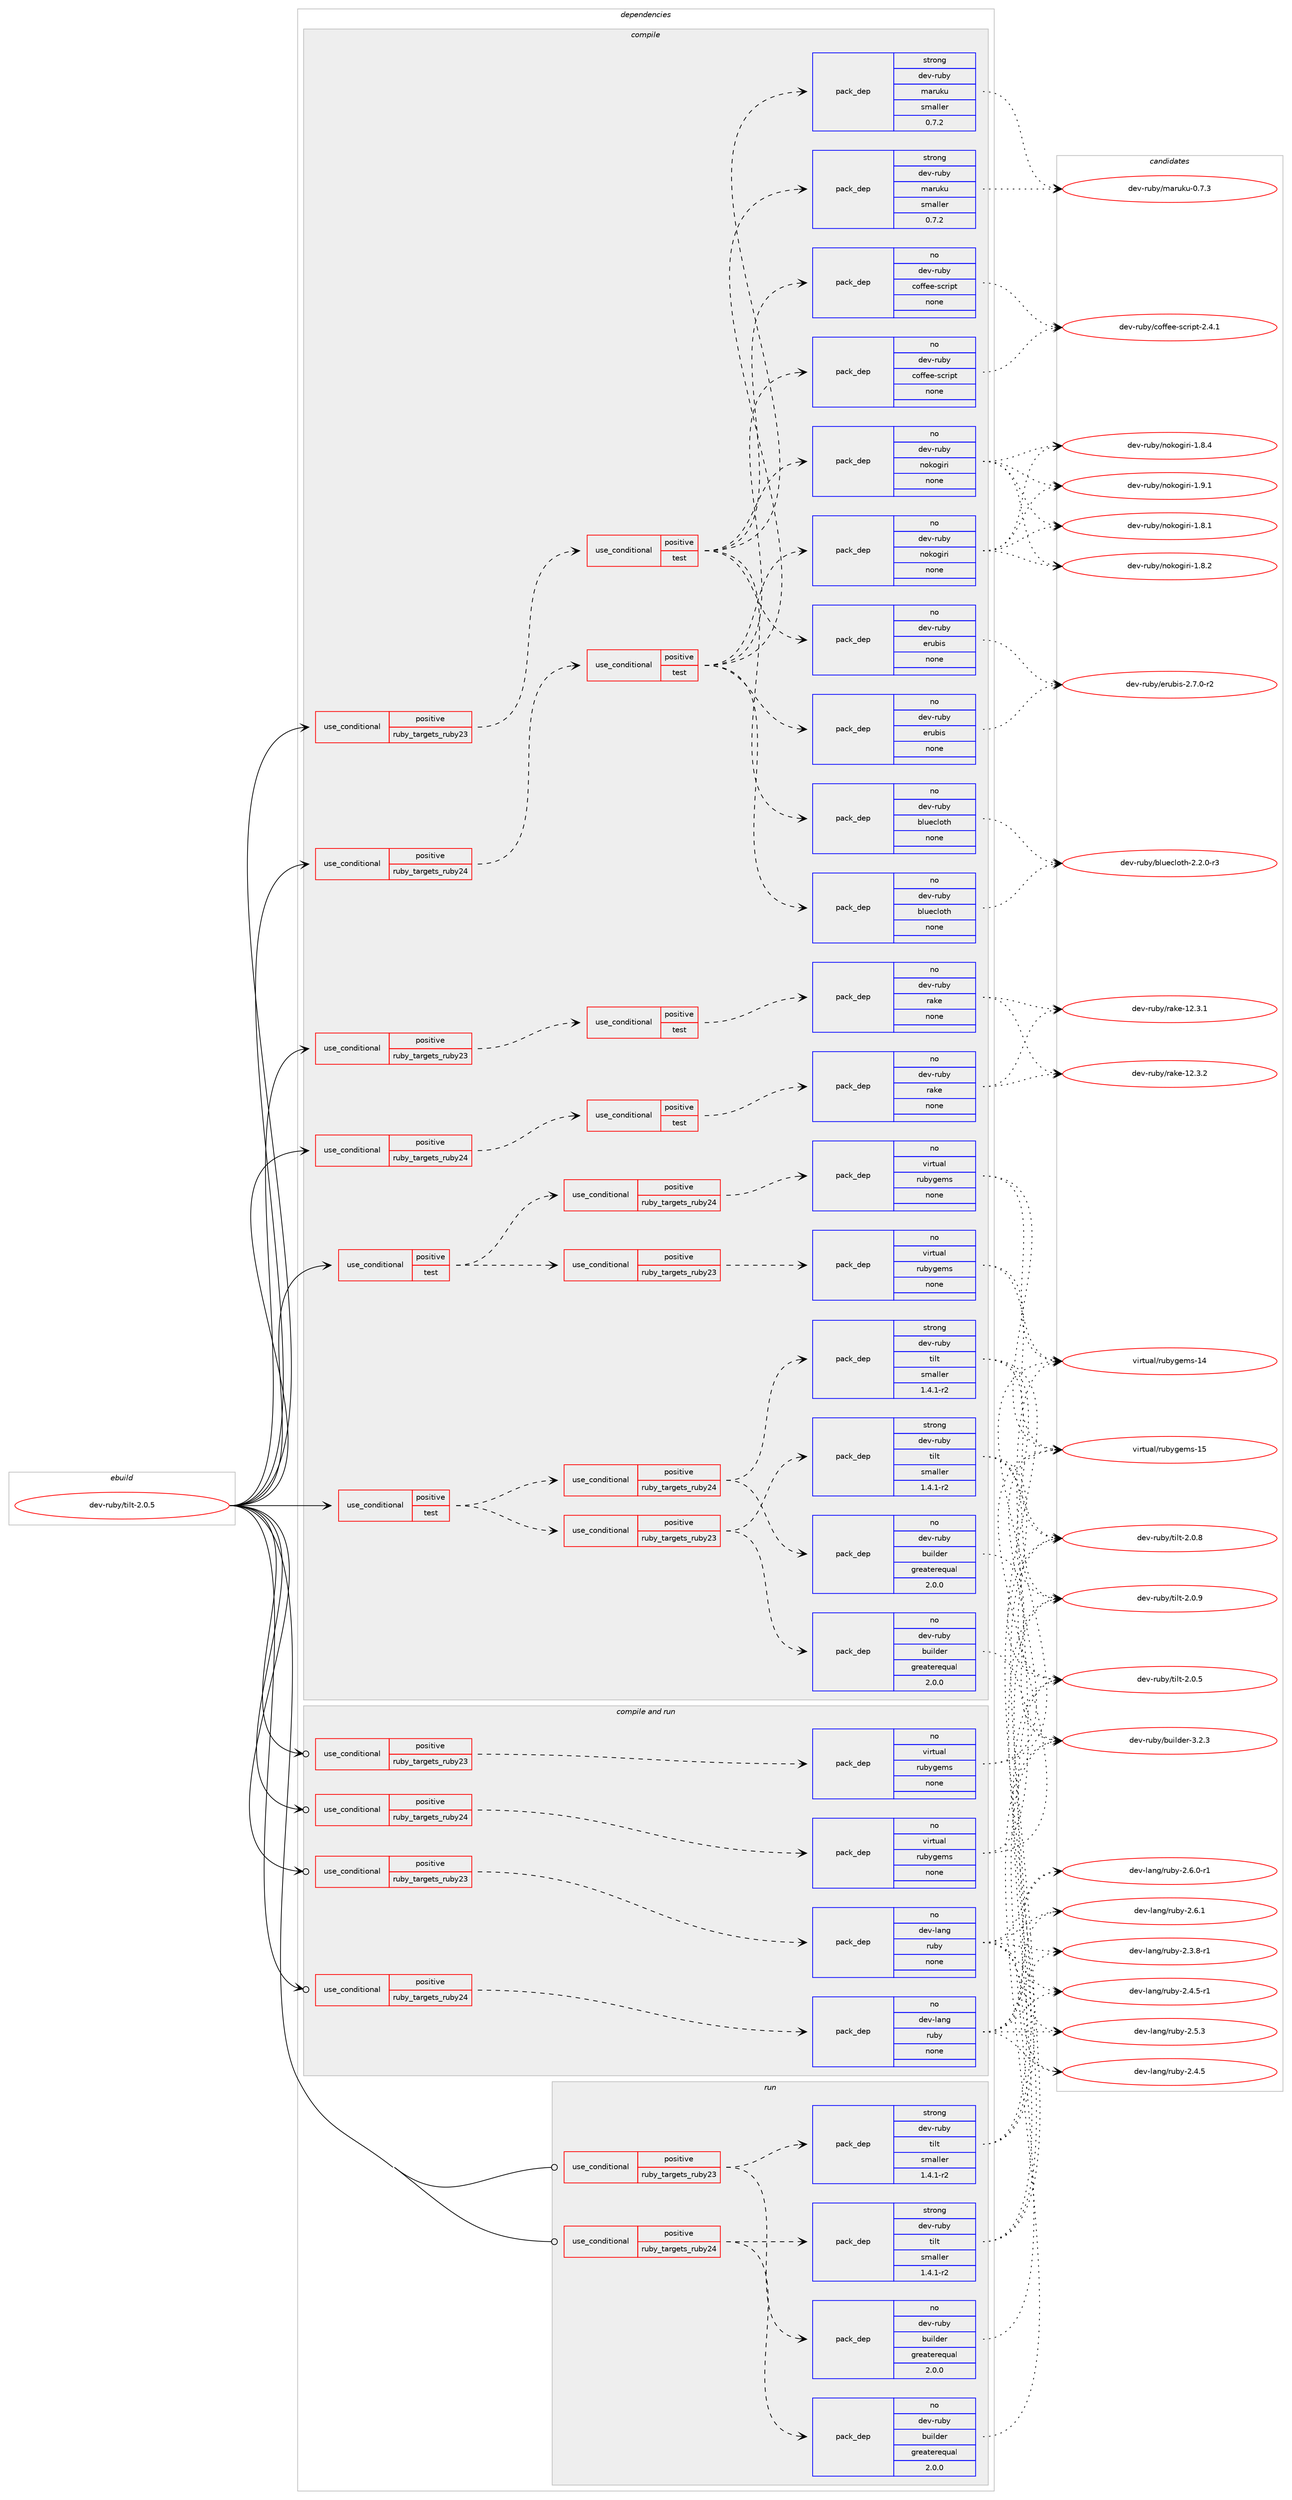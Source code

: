 digraph prolog {

# *************
# Graph options
# *************

newrank=true;
concentrate=true;
compound=true;
graph [rankdir=LR,fontname=Helvetica,fontsize=10,ranksep=1.5];#, ranksep=2.5, nodesep=0.2];
edge  [arrowhead=vee];
node  [fontname=Helvetica,fontsize=10];

# **********
# The ebuild
# **********

subgraph cluster_leftcol {
color=gray;
rank=same;
label=<<i>ebuild</i>>;
id [label="dev-ruby/tilt-2.0.5", color=red, width=4, href="../dev-ruby/tilt-2.0.5.svg"];
}

# ****************
# The dependencies
# ****************

subgraph cluster_midcol {
color=gray;
label=<<i>dependencies</i>>;
subgraph cluster_compile {
fillcolor="#eeeeee";
style=filled;
label=<<i>compile</i>>;
subgraph cond420388 {
dependency1533603 [label=<<TABLE BORDER="0" CELLBORDER="1" CELLSPACING="0" CELLPADDING="4"><TR><TD ROWSPAN="3" CELLPADDING="10">use_conditional</TD></TR><TR><TD>positive</TD></TR><TR><TD>ruby_targets_ruby23</TD></TR></TABLE>>, shape=none, color=red];
subgraph cond420389 {
dependency1533604 [label=<<TABLE BORDER="0" CELLBORDER="1" CELLSPACING="0" CELLPADDING="4"><TR><TD ROWSPAN="3" CELLPADDING="10">use_conditional</TD></TR><TR><TD>positive</TD></TR><TR><TD>test</TD></TR></TABLE>>, shape=none, color=red];
subgraph pack1089699 {
dependency1533605 [label=<<TABLE BORDER="0" CELLBORDER="1" CELLSPACING="0" CELLPADDING="4" WIDTH="220"><TR><TD ROWSPAN="6" CELLPADDING="30">pack_dep</TD></TR><TR><TD WIDTH="110">no</TD></TR><TR><TD>dev-ruby</TD></TR><TR><TD>bluecloth</TD></TR><TR><TD>none</TD></TR><TR><TD></TD></TR></TABLE>>, shape=none, color=blue];
}
dependency1533604:e -> dependency1533605:w [weight=20,style="dashed",arrowhead="vee"];
subgraph pack1089700 {
dependency1533606 [label=<<TABLE BORDER="0" CELLBORDER="1" CELLSPACING="0" CELLPADDING="4" WIDTH="220"><TR><TD ROWSPAN="6" CELLPADDING="30">pack_dep</TD></TR><TR><TD WIDTH="110">no</TD></TR><TR><TD>dev-ruby</TD></TR><TR><TD>coffee-script</TD></TR><TR><TD>none</TD></TR><TR><TD></TD></TR></TABLE>>, shape=none, color=blue];
}
dependency1533604:e -> dependency1533606:w [weight=20,style="dashed",arrowhead="vee"];
subgraph pack1089701 {
dependency1533607 [label=<<TABLE BORDER="0" CELLBORDER="1" CELLSPACING="0" CELLPADDING="4" WIDTH="220"><TR><TD ROWSPAN="6" CELLPADDING="30">pack_dep</TD></TR><TR><TD WIDTH="110">no</TD></TR><TR><TD>dev-ruby</TD></TR><TR><TD>erubis</TD></TR><TR><TD>none</TD></TR><TR><TD></TD></TR></TABLE>>, shape=none, color=blue];
}
dependency1533604:e -> dependency1533607:w [weight=20,style="dashed",arrowhead="vee"];
subgraph pack1089702 {
dependency1533608 [label=<<TABLE BORDER="0" CELLBORDER="1" CELLSPACING="0" CELLPADDING="4" WIDTH="220"><TR><TD ROWSPAN="6" CELLPADDING="30">pack_dep</TD></TR><TR><TD WIDTH="110">no</TD></TR><TR><TD>dev-ruby</TD></TR><TR><TD>nokogiri</TD></TR><TR><TD>none</TD></TR><TR><TD></TD></TR></TABLE>>, shape=none, color=blue];
}
dependency1533604:e -> dependency1533608:w [weight=20,style="dashed",arrowhead="vee"];
subgraph pack1089703 {
dependency1533609 [label=<<TABLE BORDER="0" CELLBORDER="1" CELLSPACING="0" CELLPADDING="4" WIDTH="220"><TR><TD ROWSPAN="6" CELLPADDING="30">pack_dep</TD></TR><TR><TD WIDTH="110">strong</TD></TR><TR><TD>dev-ruby</TD></TR><TR><TD>maruku</TD></TR><TR><TD>smaller</TD></TR><TR><TD>0.7.2</TD></TR></TABLE>>, shape=none, color=blue];
}
dependency1533604:e -> dependency1533609:w [weight=20,style="dashed",arrowhead="vee"];
}
dependency1533603:e -> dependency1533604:w [weight=20,style="dashed",arrowhead="vee"];
}
id:e -> dependency1533603:w [weight=20,style="solid",arrowhead="vee"];
subgraph cond420390 {
dependency1533610 [label=<<TABLE BORDER="0" CELLBORDER="1" CELLSPACING="0" CELLPADDING="4"><TR><TD ROWSPAN="3" CELLPADDING="10">use_conditional</TD></TR><TR><TD>positive</TD></TR><TR><TD>ruby_targets_ruby23</TD></TR></TABLE>>, shape=none, color=red];
subgraph cond420391 {
dependency1533611 [label=<<TABLE BORDER="0" CELLBORDER="1" CELLSPACING="0" CELLPADDING="4"><TR><TD ROWSPAN="3" CELLPADDING="10">use_conditional</TD></TR><TR><TD>positive</TD></TR><TR><TD>test</TD></TR></TABLE>>, shape=none, color=red];
subgraph pack1089704 {
dependency1533612 [label=<<TABLE BORDER="0" CELLBORDER="1" CELLSPACING="0" CELLPADDING="4" WIDTH="220"><TR><TD ROWSPAN="6" CELLPADDING="30">pack_dep</TD></TR><TR><TD WIDTH="110">no</TD></TR><TR><TD>dev-ruby</TD></TR><TR><TD>rake</TD></TR><TR><TD>none</TD></TR><TR><TD></TD></TR></TABLE>>, shape=none, color=blue];
}
dependency1533611:e -> dependency1533612:w [weight=20,style="dashed",arrowhead="vee"];
}
dependency1533610:e -> dependency1533611:w [weight=20,style="dashed",arrowhead="vee"];
}
id:e -> dependency1533610:w [weight=20,style="solid",arrowhead="vee"];
subgraph cond420392 {
dependency1533613 [label=<<TABLE BORDER="0" CELLBORDER="1" CELLSPACING="0" CELLPADDING="4"><TR><TD ROWSPAN="3" CELLPADDING="10">use_conditional</TD></TR><TR><TD>positive</TD></TR><TR><TD>ruby_targets_ruby24</TD></TR></TABLE>>, shape=none, color=red];
subgraph cond420393 {
dependency1533614 [label=<<TABLE BORDER="0" CELLBORDER="1" CELLSPACING="0" CELLPADDING="4"><TR><TD ROWSPAN="3" CELLPADDING="10">use_conditional</TD></TR><TR><TD>positive</TD></TR><TR><TD>test</TD></TR></TABLE>>, shape=none, color=red];
subgraph pack1089705 {
dependency1533615 [label=<<TABLE BORDER="0" CELLBORDER="1" CELLSPACING="0" CELLPADDING="4" WIDTH="220"><TR><TD ROWSPAN="6" CELLPADDING="30">pack_dep</TD></TR><TR><TD WIDTH="110">no</TD></TR><TR><TD>dev-ruby</TD></TR><TR><TD>bluecloth</TD></TR><TR><TD>none</TD></TR><TR><TD></TD></TR></TABLE>>, shape=none, color=blue];
}
dependency1533614:e -> dependency1533615:w [weight=20,style="dashed",arrowhead="vee"];
subgraph pack1089706 {
dependency1533616 [label=<<TABLE BORDER="0" CELLBORDER="1" CELLSPACING="0" CELLPADDING="4" WIDTH="220"><TR><TD ROWSPAN="6" CELLPADDING="30">pack_dep</TD></TR><TR><TD WIDTH="110">no</TD></TR><TR><TD>dev-ruby</TD></TR><TR><TD>coffee-script</TD></TR><TR><TD>none</TD></TR><TR><TD></TD></TR></TABLE>>, shape=none, color=blue];
}
dependency1533614:e -> dependency1533616:w [weight=20,style="dashed",arrowhead="vee"];
subgraph pack1089707 {
dependency1533617 [label=<<TABLE BORDER="0" CELLBORDER="1" CELLSPACING="0" CELLPADDING="4" WIDTH="220"><TR><TD ROWSPAN="6" CELLPADDING="30">pack_dep</TD></TR><TR><TD WIDTH="110">no</TD></TR><TR><TD>dev-ruby</TD></TR><TR><TD>erubis</TD></TR><TR><TD>none</TD></TR><TR><TD></TD></TR></TABLE>>, shape=none, color=blue];
}
dependency1533614:e -> dependency1533617:w [weight=20,style="dashed",arrowhead="vee"];
subgraph pack1089708 {
dependency1533618 [label=<<TABLE BORDER="0" CELLBORDER="1" CELLSPACING="0" CELLPADDING="4" WIDTH="220"><TR><TD ROWSPAN="6" CELLPADDING="30">pack_dep</TD></TR><TR><TD WIDTH="110">no</TD></TR><TR><TD>dev-ruby</TD></TR><TR><TD>nokogiri</TD></TR><TR><TD>none</TD></TR><TR><TD></TD></TR></TABLE>>, shape=none, color=blue];
}
dependency1533614:e -> dependency1533618:w [weight=20,style="dashed",arrowhead="vee"];
subgraph pack1089709 {
dependency1533619 [label=<<TABLE BORDER="0" CELLBORDER="1" CELLSPACING="0" CELLPADDING="4" WIDTH="220"><TR><TD ROWSPAN="6" CELLPADDING="30">pack_dep</TD></TR><TR><TD WIDTH="110">strong</TD></TR><TR><TD>dev-ruby</TD></TR><TR><TD>maruku</TD></TR><TR><TD>smaller</TD></TR><TR><TD>0.7.2</TD></TR></TABLE>>, shape=none, color=blue];
}
dependency1533614:e -> dependency1533619:w [weight=20,style="dashed",arrowhead="vee"];
}
dependency1533613:e -> dependency1533614:w [weight=20,style="dashed",arrowhead="vee"];
}
id:e -> dependency1533613:w [weight=20,style="solid",arrowhead="vee"];
subgraph cond420394 {
dependency1533620 [label=<<TABLE BORDER="0" CELLBORDER="1" CELLSPACING="0" CELLPADDING="4"><TR><TD ROWSPAN="3" CELLPADDING="10">use_conditional</TD></TR><TR><TD>positive</TD></TR><TR><TD>ruby_targets_ruby24</TD></TR></TABLE>>, shape=none, color=red];
subgraph cond420395 {
dependency1533621 [label=<<TABLE BORDER="0" CELLBORDER="1" CELLSPACING="0" CELLPADDING="4"><TR><TD ROWSPAN="3" CELLPADDING="10">use_conditional</TD></TR><TR><TD>positive</TD></TR><TR><TD>test</TD></TR></TABLE>>, shape=none, color=red];
subgraph pack1089710 {
dependency1533622 [label=<<TABLE BORDER="0" CELLBORDER="1" CELLSPACING="0" CELLPADDING="4" WIDTH="220"><TR><TD ROWSPAN="6" CELLPADDING="30">pack_dep</TD></TR><TR><TD WIDTH="110">no</TD></TR><TR><TD>dev-ruby</TD></TR><TR><TD>rake</TD></TR><TR><TD>none</TD></TR><TR><TD></TD></TR></TABLE>>, shape=none, color=blue];
}
dependency1533621:e -> dependency1533622:w [weight=20,style="dashed",arrowhead="vee"];
}
dependency1533620:e -> dependency1533621:w [weight=20,style="dashed",arrowhead="vee"];
}
id:e -> dependency1533620:w [weight=20,style="solid",arrowhead="vee"];
subgraph cond420396 {
dependency1533623 [label=<<TABLE BORDER="0" CELLBORDER="1" CELLSPACING="0" CELLPADDING="4"><TR><TD ROWSPAN="3" CELLPADDING="10">use_conditional</TD></TR><TR><TD>positive</TD></TR><TR><TD>test</TD></TR></TABLE>>, shape=none, color=red];
subgraph cond420397 {
dependency1533624 [label=<<TABLE BORDER="0" CELLBORDER="1" CELLSPACING="0" CELLPADDING="4"><TR><TD ROWSPAN="3" CELLPADDING="10">use_conditional</TD></TR><TR><TD>positive</TD></TR><TR><TD>ruby_targets_ruby23</TD></TR></TABLE>>, shape=none, color=red];
subgraph pack1089711 {
dependency1533625 [label=<<TABLE BORDER="0" CELLBORDER="1" CELLSPACING="0" CELLPADDING="4" WIDTH="220"><TR><TD ROWSPAN="6" CELLPADDING="30">pack_dep</TD></TR><TR><TD WIDTH="110">no</TD></TR><TR><TD>dev-ruby</TD></TR><TR><TD>builder</TD></TR><TR><TD>greaterequal</TD></TR><TR><TD>2.0.0</TD></TR></TABLE>>, shape=none, color=blue];
}
dependency1533624:e -> dependency1533625:w [weight=20,style="dashed",arrowhead="vee"];
subgraph pack1089712 {
dependency1533626 [label=<<TABLE BORDER="0" CELLBORDER="1" CELLSPACING="0" CELLPADDING="4" WIDTH="220"><TR><TD ROWSPAN="6" CELLPADDING="30">pack_dep</TD></TR><TR><TD WIDTH="110">strong</TD></TR><TR><TD>dev-ruby</TD></TR><TR><TD>tilt</TD></TR><TR><TD>smaller</TD></TR><TR><TD>1.4.1-r2</TD></TR></TABLE>>, shape=none, color=blue];
}
dependency1533624:e -> dependency1533626:w [weight=20,style="dashed",arrowhead="vee"];
}
dependency1533623:e -> dependency1533624:w [weight=20,style="dashed",arrowhead="vee"];
subgraph cond420398 {
dependency1533627 [label=<<TABLE BORDER="0" CELLBORDER="1" CELLSPACING="0" CELLPADDING="4"><TR><TD ROWSPAN="3" CELLPADDING="10">use_conditional</TD></TR><TR><TD>positive</TD></TR><TR><TD>ruby_targets_ruby24</TD></TR></TABLE>>, shape=none, color=red];
subgraph pack1089713 {
dependency1533628 [label=<<TABLE BORDER="0" CELLBORDER="1" CELLSPACING="0" CELLPADDING="4" WIDTH="220"><TR><TD ROWSPAN="6" CELLPADDING="30">pack_dep</TD></TR><TR><TD WIDTH="110">no</TD></TR><TR><TD>dev-ruby</TD></TR><TR><TD>builder</TD></TR><TR><TD>greaterequal</TD></TR><TR><TD>2.0.0</TD></TR></TABLE>>, shape=none, color=blue];
}
dependency1533627:e -> dependency1533628:w [weight=20,style="dashed",arrowhead="vee"];
subgraph pack1089714 {
dependency1533629 [label=<<TABLE BORDER="0" CELLBORDER="1" CELLSPACING="0" CELLPADDING="4" WIDTH="220"><TR><TD ROWSPAN="6" CELLPADDING="30">pack_dep</TD></TR><TR><TD WIDTH="110">strong</TD></TR><TR><TD>dev-ruby</TD></TR><TR><TD>tilt</TD></TR><TR><TD>smaller</TD></TR><TR><TD>1.4.1-r2</TD></TR></TABLE>>, shape=none, color=blue];
}
dependency1533627:e -> dependency1533629:w [weight=20,style="dashed",arrowhead="vee"];
}
dependency1533623:e -> dependency1533627:w [weight=20,style="dashed",arrowhead="vee"];
}
id:e -> dependency1533623:w [weight=20,style="solid",arrowhead="vee"];
subgraph cond420399 {
dependency1533630 [label=<<TABLE BORDER="0" CELLBORDER="1" CELLSPACING="0" CELLPADDING="4"><TR><TD ROWSPAN="3" CELLPADDING="10">use_conditional</TD></TR><TR><TD>positive</TD></TR><TR><TD>test</TD></TR></TABLE>>, shape=none, color=red];
subgraph cond420400 {
dependency1533631 [label=<<TABLE BORDER="0" CELLBORDER="1" CELLSPACING="0" CELLPADDING="4"><TR><TD ROWSPAN="3" CELLPADDING="10">use_conditional</TD></TR><TR><TD>positive</TD></TR><TR><TD>ruby_targets_ruby23</TD></TR></TABLE>>, shape=none, color=red];
subgraph pack1089715 {
dependency1533632 [label=<<TABLE BORDER="0" CELLBORDER="1" CELLSPACING="0" CELLPADDING="4" WIDTH="220"><TR><TD ROWSPAN="6" CELLPADDING="30">pack_dep</TD></TR><TR><TD WIDTH="110">no</TD></TR><TR><TD>virtual</TD></TR><TR><TD>rubygems</TD></TR><TR><TD>none</TD></TR><TR><TD></TD></TR></TABLE>>, shape=none, color=blue];
}
dependency1533631:e -> dependency1533632:w [weight=20,style="dashed",arrowhead="vee"];
}
dependency1533630:e -> dependency1533631:w [weight=20,style="dashed",arrowhead="vee"];
subgraph cond420401 {
dependency1533633 [label=<<TABLE BORDER="0" CELLBORDER="1" CELLSPACING="0" CELLPADDING="4"><TR><TD ROWSPAN="3" CELLPADDING="10">use_conditional</TD></TR><TR><TD>positive</TD></TR><TR><TD>ruby_targets_ruby24</TD></TR></TABLE>>, shape=none, color=red];
subgraph pack1089716 {
dependency1533634 [label=<<TABLE BORDER="0" CELLBORDER="1" CELLSPACING="0" CELLPADDING="4" WIDTH="220"><TR><TD ROWSPAN="6" CELLPADDING="30">pack_dep</TD></TR><TR><TD WIDTH="110">no</TD></TR><TR><TD>virtual</TD></TR><TR><TD>rubygems</TD></TR><TR><TD>none</TD></TR><TR><TD></TD></TR></TABLE>>, shape=none, color=blue];
}
dependency1533633:e -> dependency1533634:w [weight=20,style="dashed",arrowhead="vee"];
}
dependency1533630:e -> dependency1533633:w [weight=20,style="dashed",arrowhead="vee"];
}
id:e -> dependency1533630:w [weight=20,style="solid",arrowhead="vee"];
}
subgraph cluster_compileandrun {
fillcolor="#eeeeee";
style=filled;
label=<<i>compile and run</i>>;
subgraph cond420402 {
dependency1533635 [label=<<TABLE BORDER="0" CELLBORDER="1" CELLSPACING="0" CELLPADDING="4"><TR><TD ROWSPAN="3" CELLPADDING="10">use_conditional</TD></TR><TR><TD>positive</TD></TR><TR><TD>ruby_targets_ruby23</TD></TR></TABLE>>, shape=none, color=red];
subgraph pack1089717 {
dependency1533636 [label=<<TABLE BORDER="0" CELLBORDER="1" CELLSPACING="0" CELLPADDING="4" WIDTH="220"><TR><TD ROWSPAN="6" CELLPADDING="30">pack_dep</TD></TR><TR><TD WIDTH="110">no</TD></TR><TR><TD>dev-lang</TD></TR><TR><TD>ruby</TD></TR><TR><TD>none</TD></TR><TR><TD></TD></TR></TABLE>>, shape=none, color=blue];
}
dependency1533635:e -> dependency1533636:w [weight=20,style="dashed",arrowhead="vee"];
}
id:e -> dependency1533635:w [weight=20,style="solid",arrowhead="odotvee"];
subgraph cond420403 {
dependency1533637 [label=<<TABLE BORDER="0" CELLBORDER="1" CELLSPACING="0" CELLPADDING="4"><TR><TD ROWSPAN="3" CELLPADDING="10">use_conditional</TD></TR><TR><TD>positive</TD></TR><TR><TD>ruby_targets_ruby23</TD></TR></TABLE>>, shape=none, color=red];
subgraph pack1089718 {
dependency1533638 [label=<<TABLE BORDER="0" CELLBORDER="1" CELLSPACING="0" CELLPADDING="4" WIDTH="220"><TR><TD ROWSPAN="6" CELLPADDING="30">pack_dep</TD></TR><TR><TD WIDTH="110">no</TD></TR><TR><TD>virtual</TD></TR><TR><TD>rubygems</TD></TR><TR><TD>none</TD></TR><TR><TD></TD></TR></TABLE>>, shape=none, color=blue];
}
dependency1533637:e -> dependency1533638:w [weight=20,style="dashed",arrowhead="vee"];
}
id:e -> dependency1533637:w [weight=20,style="solid",arrowhead="odotvee"];
subgraph cond420404 {
dependency1533639 [label=<<TABLE BORDER="0" CELLBORDER="1" CELLSPACING="0" CELLPADDING="4"><TR><TD ROWSPAN="3" CELLPADDING="10">use_conditional</TD></TR><TR><TD>positive</TD></TR><TR><TD>ruby_targets_ruby24</TD></TR></TABLE>>, shape=none, color=red];
subgraph pack1089719 {
dependency1533640 [label=<<TABLE BORDER="0" CELLBORDER="1" CELLSPACING="0" CELLPADDING="4" WIDTH="220"><TR><TD ROWSPAN="6" CELLPADDING="30">pack_dep</TD></TR><TR><TD WIDTH="110">no</TD></TR><TR><TD>dev-lang</TD></TR><TR><TD>ruby</TD></TR><TR><TD>none</TD></TR><TR><TD></TD></TR></TABLE>>, shape=none, color=blue];
}
dependency1533639:e -> dependency1533640:w [weight=20,style="dashed",arrowhead="vee"];
}
id:e -> dependency1533639:w [weight=20,style="solid",arrowhead="odotvee"];
subgraph cond420405 {
dependency1533641 [label=<<TABLE BORDER="0" CELLBORDER="1" CELLSPACING="0" CELLPADDING="4"><TR><TD ROWSPAN="3" CELLPADDING="10">use_conditional</TD></TR><TR><TD>positive</TD></TR><TR><TD>ruby_targets_ruby24</TD></TR></TABLE>>, shape=none, color=red];
subgraph pack1089720 {
dependency1533642 [label=<<TABLE BORDER="0" CELLBORDER="1" CELLSPACING="0" CELLPADDING="4" WIDTH="220"><TR><TD ROWSPAN="6" CELLPADDING="30">pack_dep</TD></TR><TR><TD WIDTH="110">no</TD></TR><TR><TD>virtual</TD></TR><TR><TD>rubygems</TD></TR><TR><TD>none</TD></TR><TR><TD></TD></TR></TABLE>>, shape=none, color=blue];
}
dependency1533641:e -> dependency1533642:w [weight=20,style="dashed",arrowhead="vee"];
}
id:e -> dependency1533641:w [weight=20,style="solid",arrowhead="odotvee"];
}
subgraph cluster_run {
fillcolor="#eeeeee";
style=filled;
label=<<i>run</i>>;
subgraph cond420406 {
dependency1533643 [label=<<TABLE BORDER="0" CELLBORDER="1" CELLSPACING="0" CELLPADDING="4"><TR><TD ROWSPAN="3" CELLPADDING="10">use_conditional</TD></TR><TR><TD>positive</TD></TR><TR><TD>ruby_targets_ruby23</TD></TR></TABLE>>, shape=none, color=red];
subgraph pack1089721 {
dependency1533644 [label=<<TABLE BORDER="0" CELLBORDER="1" CELLSPACING="0" CELLPADDING="4" WIDTH="220"><TR><TD ROWSPAN="6" CELLPADDING="30">pack_dep</TD></TR><TR><TD WIDTH="110">no</TD></TR><TR><TD>dev-ruby</TD></TR><TR><TD>builder</TD></TR><TR><TD>greaterequal</TD></TR><TR><TD>2.0.0</TD></TR></TABLE>>, shape=none, color=blue];
}
dependency1533643:e -> dependency1533644:w [weight=20,style="dashed",arrowhead="vee"];
subgraph pack1089722 {
dependency1533645 [label=<<TABLE BORDER="0" CELLBORDER="1" CELLSPACING="0" CELLPADDING="4" WIDTH="220"><TR><TD ROWSPAN="6" CELLPADDING="30">pack_dep</TD></TR><TR><TD WIDTH="110">strong</TD></TR><TR><TD>dev-ruby</TD></TR><TR><TD>tilt</TD></TR><TR><TD>smaller</TD></TR><TR><TD>1.4.1-r2</TD></TR></TABLE>>, shape=none, color=blue];
}
dependency1533643:e -> dependency1533645:w [weight=20,style="dashed",arrowhead="vee"];
}
id:e -> dependency1533643:w [weight=20,style="solid",arrowhead="odot"];
subgraph cond420407 {
dependency1533646 [label=<<TABLE BORDER="0" CELLBORDER="1" CELLSPACING="0" CELLPADDING="4"><TR><TD ROWSPAN="3" CELLPADDING="10">use_conditional</TD></TR><TR><TD>positive</TD></TR><TR><TD>ruby_targets_ruby24</TD></TR></TABLE>>, shape=none, color=red];
subgraph pack1089723 {
dependency1533647 [label=<<TABLE BORDER="0" CELLBORDER="1" CELLSPACING="0" CELLPADDING="4" WIDTH="220"><TR><TD ROWSPAN="6" CELLPADDING="30">pack_dep</TD></TR><TR><TD WIDTH="110">no</TD></TR><TR><TD>dev-ruby</TD></TR><TR><TD>builder</TD></TR><TR><TD>greaterequal</TD></TR><TR><TD>2.0.0</TD></TR></TABLE>>, shape=none, color=blue];
}
dependency1533646:e -> dependency1533647:w [weight=20,style="dashed",arrowhead="vee"];
subgraph pack1089724 {
dependency1533648 [label=<<TABLE BORDER="0" CELLBORDER="1" CELLSPACING="0" CELLPADDING="4" WIDTH="220"><TR><TD ROWSPAN="6" CELLPADDING="30">pack_dep</TD></TR><TR><TD WIDTH="110">strong</TD></TR><TR><TD>dev-ruby</TD></TR><TR><TD>tilt</TD></TR><TR><TD>smaller</TD></TR><TR><TD>1.4.1-r2</TD></TR></TABLE>>, shape=none, color=blue];
}
dependency1533646:e -> dependency1533648:w [weight=20,style="dashed",arrowhead="vee"];
}
id:e -> dependency1533646:w [weight=20,style="solid",arrowhead="odot"];
}
}

# **************
# The candidates
# **************

subgraph cluster_choices {
rank=same;
color=gray;
label=<<i>candidates</i>>;

subgraph choice1089699 {
color=black;
nodesep=1;
choice10010111845114117981214798108117101991081111161044550465046484511451 [label="dev-ruby/bluecloth-2.2.0-r3", color=red, width=4,href="../dev-ruby/bluecloth-2.2.0-r3.svg"];
dependency1533605:e -> choice10010111845114117981214798108117101991081111161044550465046484511451:w [style=dotted,weight="100"];
}
subgraph choice1089700 {
color=black;
nodesep=1;
choice100101118451141179812147991111021021011014511599114105112116455046524649 [label="dev-ruby/coffee-script-2.4.1", color=red, width=4,href="../dev-ruby/coffee-script-2.4.1.svg"];
dependency1533606:e -> choice100101118451141179812147991111021021011014511599114105112116455046524649:w [style=dotted,weight="100"];
}
subgraph choice1089701 {
color=black;
nodesep=1;
choice100101118451141179812147101114117981051154550465546484511450 [label="dev-ruby/erubis-2.7.0-r2", color=red, width=4,href="../dev-ruby/erubis-2.7.0-r2.svg"];
dependency1533607:e -> choice100101118451141179812147101114117981051154550465546484511450:w [style=dotted,weight="100"];
}
subgraph choice1089702 {
color=black;
nodesep=1;
choice100101118451141179812147110111107111103105114105454946564649 [label="dev-ruby/nokogiri-1.8.1", color=red, width=4,href="../dev-ruby/nokogiri-1.8.1.svg"];
choice100101118451141179812147110111107111103105114105454946564650 [label="dev-ruby/nokogiri-1.8.2", color=red, width=4,href="../dev-ruby/nokogiri-1.8.2.svg"];
choice100101118451141179812147110111107111103105114105454946564652 [label="dev-ruby/nokogiri-1.8.4", color=red, width=4,href="../dev-ruby/nokogiri-1.8.4.svg"];
choice100101118451141179812147110111107111103105114105454946574649 [label="dev-ruby/nokogiri-1.9.1", color=red, width=4,href="../dev-ruby/nokogiri-1.9.1.svg"];
dependency1533608:e -> choice100101118451141179812147110111107111103105114105454946564649:w [style=dotted,weight="100"];
dependency1533608:e -> choice100101118451141179812147110111107111103105114105454946564650:w [style=dotted,weight="100"];
dependency1533608:e -> choice100101118451141179812147110111107111103105114105454946564652:w [style=dotted,weight="100"];
dependency1533608:e -> choice100101118451141179812147110111107111103105114105454946574649:w [style=dotted,weight="100"];
}
subgraph choice1089703 {
color=black;
nodesep=1;
choice10010111845114117981214710997114117107117454846554651 [label="dev-ruby/maruku-0.7.3", color=red, width=4,href="../dev-ruby/maruku-0.7.3.svg"];
dependency1533609:e -> choice10010111845114117981214710997114117107117454846554651:w [style=dotted,weight="100"];
}
subgraph choice1089704 {
color=black;
nodesep=1;
choice1001011184511411798121471149710710145495046514649 [label="dev-ruby/rake-12.3.1", color=red, width=4,href="../dev-ruby/rake-12.3.1.svg"];
choice1001011184511411798121471149710710145495046514650 [label="dev-ruby/rake-12.3.2", color=red, width=4,href="../dev-ruby/rake-12.3.2.svg"];
dependency1533612:e -> choice1001011184511411798121471149710710145495046514649:w [style=dotted,weight="100"];
dependency1533612:e -> choice1001011184511411798121471149710710145495046514650:w [style=dotted,weight="100"];
}
subgraph choice1089705 {
color=black;
nodesep=1;
choice10010111845114117981214798108117101991081111161044550465046484511451 [label="dev-ruby/bluecloth-2.2.0-r3", color=red, width=4,href="../dev-ruby/bluecloth-2.2.0-r3.svg"];
dependency1533615:e -> choice10010111845114117981214798108117101991081111161044550465046484511451:w [style=dotted,weight="100"];
}
subgraph choice1089706 {
color=black;
nodesep=1;
choice100101118451141179812147991111021021011014511599114105112116455046524649 [label="dev-ruby/coffee-script-2.4.1", color=red, width=4,href="../dev-ruby/coffee-script-2.4.1.svg"];
dependency1533616:e -> choice100101118451141179812147991111021021011014511599114105112116455046524649:w [style=dotted,weight="100"];
}
subgraph choice1089707 {
color=black;
nodesep=1;
choice100101118451141179812147101114117981051154550465546484511450 [label="dev-ruby/erubis-2.7.0-r2", color=red, width=4,href="../dev-ruby/erubis-2.7.0-r2.svg"];
dependency1533617:e -> choice100101118451141179812147101114117981051154550465546484511450:w [style=dotted,weight="100"];
}
subgraph choice1089708 {
color=black;
nodesep=1;
choice100101118451141179812147110111107111103105114105454946564649 [label="dev-ruby/nokogiri-1.8.1", color=red, width=4,href="../dev-ruby/nokogiri-1.8.1.svg"];
choice100101118451141179812147110111107111103105114105454946564650 [label="dev-ruby/nokogiri-1.8.2", color=red, width=4,href="../dev-ruby/nokogiri-1.8.2.svg"];
choice100101118451141179812147110111107111103105114105454946564652 [label="dev-ruby/nokogiri-1.8.4", color=red, width=4,href="../dev-ruby/nokogiri-1.8.4.svg"];
choice100101118451141179812147110111107111103105114105454946574649 [label="dev-ruby/nokogiri-1.9.1", color=red, width=4,href="../dev-ruby/nokogiri-1.9.1.svg"];
dependency1533618:e -> choice100101118451141179812147110111107111103105114105454946564649:w [style=dotted,weight="100"];
dependency1533618:e -> choice100101118451141179812147110111107111103105114105454946564650:w [style=dotted,weight="100"];
dependency1533618:e -> choice100101118451141179812147110111107111103105114105454946564652:w [style=dotted,weight="100"];
dependency1533618:e -> choice100101118451141179812147110111107111103105114105454946574649:w [style=dotted,weight="100"];
}
subgraph choice1089709 {
color=black;
nodesep=1;
choice10010111845114117981214710997114117107117454846554651 [label="dev-ruby/maruku-0.7.3", color=red, width=4,href="../dev-ruby/maruku-0.7.3.svg"];
dependency1533619:e -> choice10010111845114117981214710997114117107117454846554651:w [style=dotted,weight="100"];
}
subgraph choice1089710 {
color=black;
nodesep=1;
choice1001011184511411798121471149710710145495046514649 [label="dev-ruby/rake-12.3.1", color=red, width=4,href="../dev-ruby/rake-12.3.1.svg"];
choice1001011184511411798121471149710710145495046514650 [label="dev-ruby/rake-12.3.2", color=red, width=4,href="../dev-ruby/rake-12.3.2.svg"];
dependency1533622:e -> choice1001011184511411798121471149710710145495046514649:w [style=dotted,weight="100"];
dependency1533622:e -> choice1001011184511411798121471149710710145495046514650:w [style=dotted,weight="100"];
}
subgraph choice1089711 {
color=black;
nodesep=1;
choice10010111845114117981214798117105108100101114455146504651 [label="dev-ruby/builder-3.2.3", color=red, width=4,href="../dev-ruby/builder-3.2.3.svg"];
dependency1533625:e -> choice10010111845114117981214798117105108100101114455146504651:w [style=dotted,weight="100"];
}
subgraph choice1089712 {
color=black;
nodesep=1;
choice100101118451141179812147116105108116455046484653 [label="dev-ruby/tilt-2.0.5", color=red, width=4,href="../dev-ruby/tilt-2.0.5.svg"];
choice100101118451141179812147116105108116455046484656 [label="dev-ruby/tilt-2.0.8", color=red, width=4,href="../dev-ruby/tilt-2.0.8.svg"];
choice100101118451141179812147116105108116455046484657 [label="dev-ruby/tilt-2.0.9", color=red, width=4,href="../dev-ruby/tilt-2.0.9.svg"];
dependency1533626:e -> choice100101118451141179812147116105108116455046484653:w [style=dotted,weight="100"];
dependency1533626:e -> choice100101118451141179812147116105108116455046484656:w [style=dotted,weight="100"];
dependency1533626:e -> choice100101118451141179812147116105108116455046484657:w [style=dotted,weight="100"];
}
subgraph choice1089713 {
color=black;
nodesep=1;
choice10010111845114117981214798117105108100101114455146504651 [label="dev-ruby/builder-3.2.3", color=red, width=4,href="../dev-ruby/builder-3.2.3.svg"];
dependency1533628:e -> choice10010111845114117981214798117105108100101114455146504651:w [style=dotted,weight="100"];
}
subgraph choice1089714 {
color=black;
nodesep=1;
choice100101118451141179812147116105108116455046484653 [label="dev-ruby/tilt-2.0.5", color=red, width=4,href="../dev-ruby/tilt-2.0.5.svg"];
choice100101118451141179812147116105108116455046484656 [label="dev-ruby/tilt-2.0.8", color=red, width=4,href="../dev-ruby/tilt-2.0.8.svg"];
choice100101118451141179812147116105108116455046484657 [label="dev-ruby/tilt-2.0.9", color=red, width=4,href="../dev-ruby/tilt-2.0.9.svg"];
dependency1533629:e -> choice100101118451141179812147116105108116455046484653:w [style=dotted,weight="100"];
dependency1533629:e -> choice100101118451141179812147116105108116455046484656:w [style=dotted,weight="100"];
dependency1533629:e -> choice100101118451141179812147116105108116455046484657:w [style=dotted,weight="100"];
}
subgraph choice1089715 {
color=black;
nodesep=1;
choice118105114116117971084711411798121103101109115454952 [label="virtual/rubygems-14", color=red, width=4,href="../virtual/rubygems-14.svg"];
choice118105114116117971084711411798121103101109115454953 [label="virtual/rubygems-15", color=red, width=4,href="../virtual/rubygems-15.svg"];
dependency1533632:e -> choice118105114116117971084711411798121103101109115454952:w [style=dotted,weight="100"];
dependency1533632:e -> choice118105114116117971084711411798121103101109115454953:w [style=dotted,weight="100"];
}
subgraph choice1089716 {
color=black;
nodesep=1;
choice118105114116117971084711411798121103101109115454952 [label="virtual/rubygems-14", color=red, width=4,href="../virtual/rubygems-14.svg"];
choice118105114116117971084711411798121103101109115454953 [label="virtual/rubygems-15", color=red, width=4,href="../virtual/rubygems-15.svg"];
dependency1533634:e -> choice118105114116117971084711411798121103101109115454952:w [style=dotted,weight="100"];
dependency1533634:e -> choice118105114116117971084711411798121103101109115454953:w [style=dotted,weight="100"];
}
subgraph choice1089717 {
color=black;
nodesep=1;
choice100101118451089711010347114117981214550465146564511449 [label="dev-lang/ruby-2.3.8-r1", color=red, width=4,href="../dev-lang/ruby-2.3.8-r1.svg"];
choice10010111845108971101034711411798121455046524653 [label="dev-lang/ruby-2.4.5", color=red, width=4,href="../dev-lang/ruby-2.4.5.svg"];
choice100101118451089711010347114117981214550465246534511449 [label="dev-lang/ruby-2.4.5-r1", color=red, width=4,href="../dev-lang/ruby-2.4.5-r1.svg"];
choice10010111845108971101034711411798121455046534651 [label="dev-lang/ruby-2.5.3", color=red, width=4,href="../dev-lang/ruby-2.5.3.svg"];
choice100101118451089711010347114117981214550465446484511449 [label="dev-lang/ruby-2.6.0-r1", color=red, width=4,href="../dev-lang/ruby-2.6.0-r1.svg"];
choice10010111845108971101034711411798121455046544649 [label="dev-lang/ruby-2.6.1", color=red, width=4,href="../dev-lang/ruby-2.6.1.svg"];
dependency1533636:e -> choice100101118451089711010347114117981214550465146564511449:w [style=dotted,weight="100"];
dependency1533636:e -> choice10010111845108971101034711411798121455046524653:w [style=dotted,weight="100"];
dependency1533636:e -> choice100101118451089711010347114117981214550465246534511449:w [style=dotted,weight="100"];
dependency1533636:e -> choice10010111845108971101034711411798121455046534651:w [style=dotted,weight="100"];
dependency1533636:e -> choice100101118451089711010347114117981214550465446484511449:w [style=dotted,weight="100"];
dependency1533636:e -> choice10010111845108971101034711411798121455046544649:w [style=dotted,weight="100"];
}
subgraph choice1089718 {
color=black;
nodesep=1;
choice118105114116117971084711411798121103101109115454952 [label="virtual/rubygems-14", color=red, width=4,href="../virtual/rubygems-14.svg"];
choice118105114116117971084711411798121103101109115454953 [label="virtual/rubygems-15", color=red, width=4,href="../virtual/rubygems-15.svg"];
dependency1533638:e -> choice118105114116117971084711411798121103101109115454952:w [style=dotted,weight="100"];
dependency1533638:e -> choice118105114116117971084711411798121103101109115454953:w [style=dotted,weight="100"];
}
subgraph choice1089719 {
color=black;
nodesep=1;
choice100101118451089711010347114117981214550465146564511449 [label="dev-lang/ruby-2.3.8-r1", color=red, width=4,href="../dev-lang/ruby-2.3.8-r1.svg"];
choice10010111845108971101034711411798121455046524653 [label="dev-lang/ruby-2.4.5", color=red, width=4,href="../dev-lang/ruby-2.4.5.svg"];
choice100101118451089711010347114117981214550465246534511449 [label="dev-lang/ruby-2.4.5-r1", color=red, width=4,href="../dev-lang/ruby-2.4.5-r1.svg"];
choice10010111845108971101034711411798121455046534651 [label="dev-lang/ruby-2.5.3", color=red, width=4,href="../dev-lang/ruby-2.5.3.svg"];
choice100101118451089711010347114117981214550465446484511449 [label="dev-lang/ruby-2.6.0-r1", color=red, width=4,href="../dev-lang/ruby-2.6.0-r1.svg"];
choice10010111845108971101034711411798121455046544649 [label="dev-lang/ruby-2.6.1", color=red, width=4,href="../dev-lang/ruby-2.6.1.svg"];
dependency1533640:e -> choice100101118451089711010347114117981214550465146564511449:w [style=dotted,weight="100"];
dependency1533640:e -> choice10010111845108971101034711411798121455046524653:w [style=dotted,weight="100"];
dependency1533640:e -> choice100101118451089711010347114117981214550465246534511449:w [style=dotted,weight="100"];
dependency1533640:e -> choice10010111845108971101034711411798121455046534651:w [style=dotted,weight="100"];
dependency1533640:e -> choice100101118451089711010347114117981214550465446484511449:w [style=dotted,weight="100"];
dependency1533640:e -> choice10010111845108971101034711411798121455046544649:w [style=dotted,weight="100"];
}
subgraph choice1089720 {
color=black;
nodesep=1;
choice118105114116117971084711411798121103101109115454952 [label="virtual/rubygems-14", color=red, width=4,href="../virtual/rubygems-14.svg"];
choice118105114116117971084711411798121103101109115454953 [label="virtual/rubygems-15", color=red, width=4,href="../virtual/rubygems-15.svg"];
dependency1533642:e -> choice118105114116117971084711411798121103101109115454952:w [style=dotted,weight="100"];
dependency1533642:e -> choice118105114116117971084711411798121103101109115454953:w [style=dotted,weight="100"];
}
subgraph choice1089721 {
color=black;
nodesep=1;
choice10010111845114117981214798117105108100101114455146504651 [label="dev-ruby/builder-3.2.3", color=red, width=4,href="../dev-ruby/builder-3.2.3.svg"];
dependency1533644:e -> choice10010111845114117981214798117105108100101114455146504651:w [style=dotted,weight="100"];
}
subgraph choice1089722 {
color=black;
nodesep=1;
choice100101118451141179812147116105108116455046484653 [label="dev-ruby/tilt-2.0.5", color=red, width=4,href="../dev-ruby/tilt-2.0.5.svg"];
choice100101118451141179812147116105108116455046484656 [label="dev-ruby/tilt-2.0.8", color=red, width=4,href="../dev-ruby/tilt-2.0.8.svg"];
choice100101118451141179812147116105108116455046484657 [label="dev-ruby/tilt-2.0.9", color=red, width=4,href="../dev-ruby/tilt-2.0.9.svg"];
dependency1533645:e -> choice100101118451141179812147116105108116455046484653:w [style=dotted,weight="100"];
dependency1533645:e -> choice100101118451141179812147116105108116455046484656:w [style=dotted,weight="100"];
dependency1533645:e -> choice100101118451141179812147116105108116455046484657:w [style=dotted,weight="100"];
}
subgraph choice1089723 {
color=black;
nodesep=1;
choice10010111845114117981214798117105108100101114455146504651 [label="dev-ruby/builder-3.2.3", color=red, width=4,href="../dev-ruby/builder-3.2.3.svg"];
dependency1533647:e -> choice10010111845114117981214798117105108100101114455146504651:w [style=dotted,weight="100"];
}
subgraph choice1089724 {
color=black;
nodesep=1;
choice100101118451141179812147116105108116455046484653 [label="dev-ruby/tilt-2.0.5", color=red, width=4,href="../dev-ruby/tilt-2.0.5.svg"];
choice100101118451141179812147116105108116455046484656 [label="dev-ruby/tilt-2.0.8", color=red, width=4,href="../dev-ruby/tilt-2.0.8.svg"];
choice100101118451141179812147116105108116455046484657 [label="dev-ruby/tilt-2.0.9", color=red, width=4,href="../dev-ruby/tilt-2.0.9.svg"];
dependency1533648:e -> choice100101118451141179812147116105108116455046484653:w [style=dotted,weight="100"];
dependency1533648:e -> choice100101118451141179812147116105108116455046484656:w [style=dotted,weight="100"];
dependency1533648:e -> choice100101118451141179812147116105108116455046484657:w [style=dotted,weight="100"];
}
}

}
